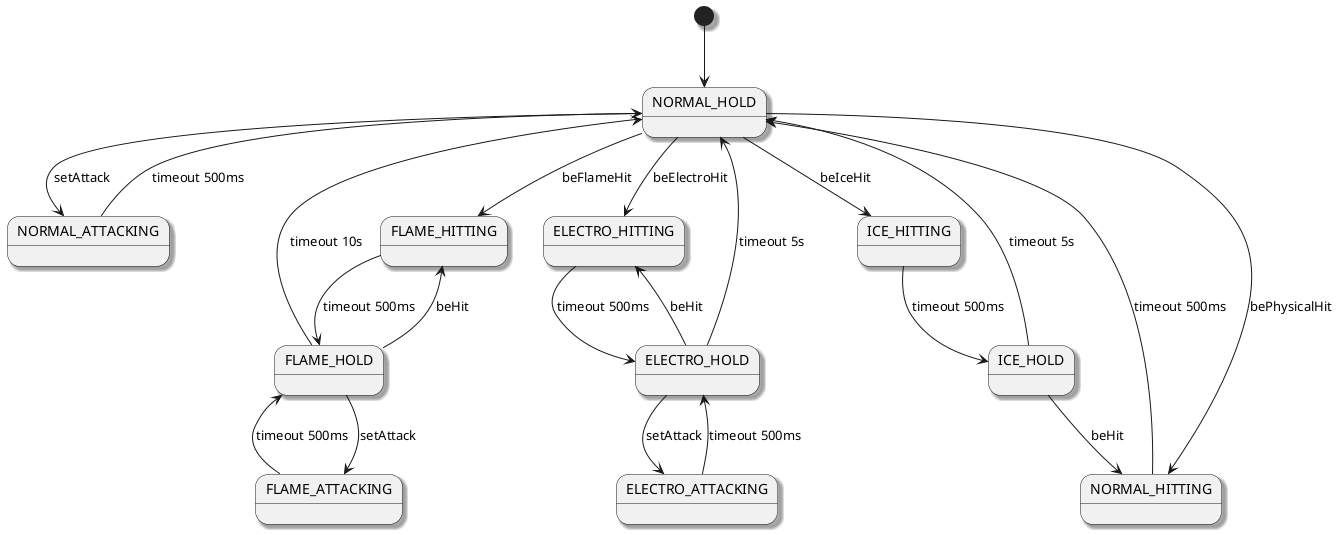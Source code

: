 @startuml

skinparam shadowing true

[*] --> NORMAL_HOLD

NORMAL_HOLD --> NORMAL_ATTACKING : setAttack
NORMAL_HOLD --> NORMAL_HITTING : bePhysicalHit
NORMAL_HOLD --> FLAME_HITTING : beFlameHit
NORMAL_HOLD --> ICE_HITTING : beIceHit
NORMAL_HOLD --> ELECTRO_HITTING : beElectroHit
NORMAL_ATTACKING --> NORMAL_HOLD : timeout 500ms
NORMAL_HITTING --> NORMAL_HOLD : timeout 500ms

FLAME_HOLD --> FLAME_ATTACKING : setAttack
FLAME_HOLD --> FLAME_HITTING : beHit
FLAME_HOLD --> NORMAL_HOLD : timeout 10s
FLAME_ATTACKING --> FLAME_HOLD : timeout 500ms
FLAME_HITTING --> FLAME_HOLD : timeout 500ms

ICE_HOLD --> NORMAL_HITTING : beHit
ICE_HOLD --> NORMAL_HOLD : timeout 5s
ICE_HITTING --> ICE_HOLD : timeout 500ms

ELECTRO_HOLD --> ELECTRO_ATTACKING : setAttack
ELECTRO_HOLD --> ELECTRO_HITTING : beHit
ELECTRO_HOLD --> NORMAL_HOLD : timeout 5s
ELECTRO_ATTACKING --> ELECTRO_HOLD : timeout 500ms
ELECTRO_HITTING --> ELECTRO_HOLD : timeout 500ms




@enduml
